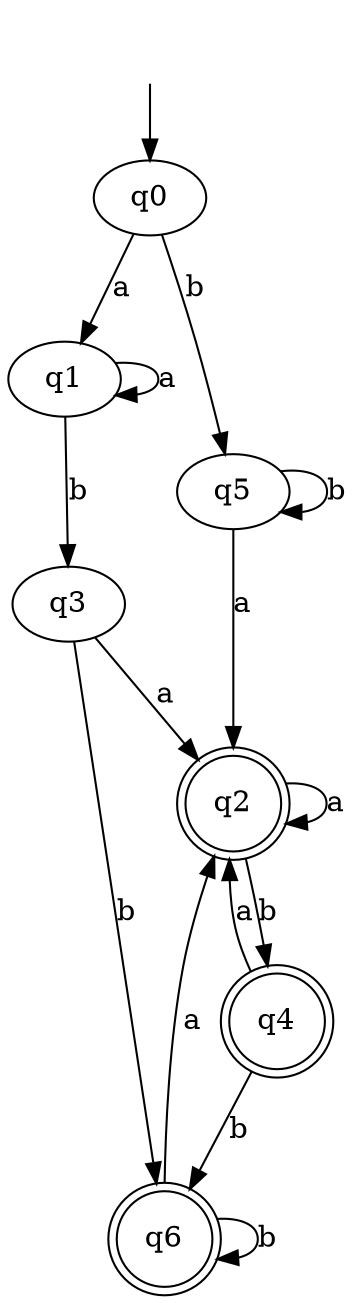 digraph { 
 "" [shape=none]
 "q2" [shape=doublecircle]
 "q4" [shape=doublecircle]
 "q6" [shape=doublecircle]

 "" -> "q0"
 "q0" -> "q1"[label="a", weight="a"]; 
 "q1" -> "q1"[label="a", weight="a"]; 
 "q1" -> "q3"[label="b", weight="b"]; 
 "q3" -> "q2"[label="a", weight="a"]; 
 "q2" -> "q2"[label="a", weight="a"]; 
 "q2" -> "q4"[label="b", weight="b"]; 
 "q4" -> "q2"[label="a", weight="a"]; 
 "q4" -> "q6"[label="b", weight="b"]; 
 "q6" -> "q2"[label="a", weight="a"]; 
 "q6" -> "q6"[label="b", weight="b"]; 
 "q3" -> "q6"[label="b", weight="b"]; 
 "q0" -> "q5"[label="b", weight="b"]; 
 "q5" -> "q2"[label="a", weight="a"]; 
 "q5" -> "q5"[label="b", weight="b"]; 
}
